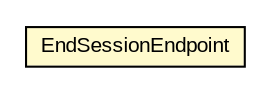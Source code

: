 #!/usr/local/bin/dot
#
# Class diagram 
# Generated by UMLGraph version R5_6-24-gf6e263 (http://www.umlgraph.org/)
#

digraph G {
	edge [fontname="arial",fontsize=10,labelfontname="arial",labelfontsize=10];
	node [fontname="arial",fontsize=10,shape=plaintext];
	nodesep=0.25;
	ranksep=0.5;
	// net.trajano.openidconnect.provider.endpoints.EndSessionEndpoint
	c4307 [label=<<table title="net.trajano.openidconnect.provider.endpoints.EndSessionEndpoint" border="0" cellborder="1" cellspacing="0" cellpadding="2" port="p" bgcolor="lemonChiffon" href="./EndSessionEndpoint.html">
		<tr><td><table border="0" cellspacing="0" cellpadding="1">
<tr><td align="center" balign="center"> EndSessionEndpoint </td></tr>
		</table></td></tr>
		</table>>, URL="./EndSessionEndpoint.html", fontname="arial", fontcolor="black", fontsize=10.0];
}

